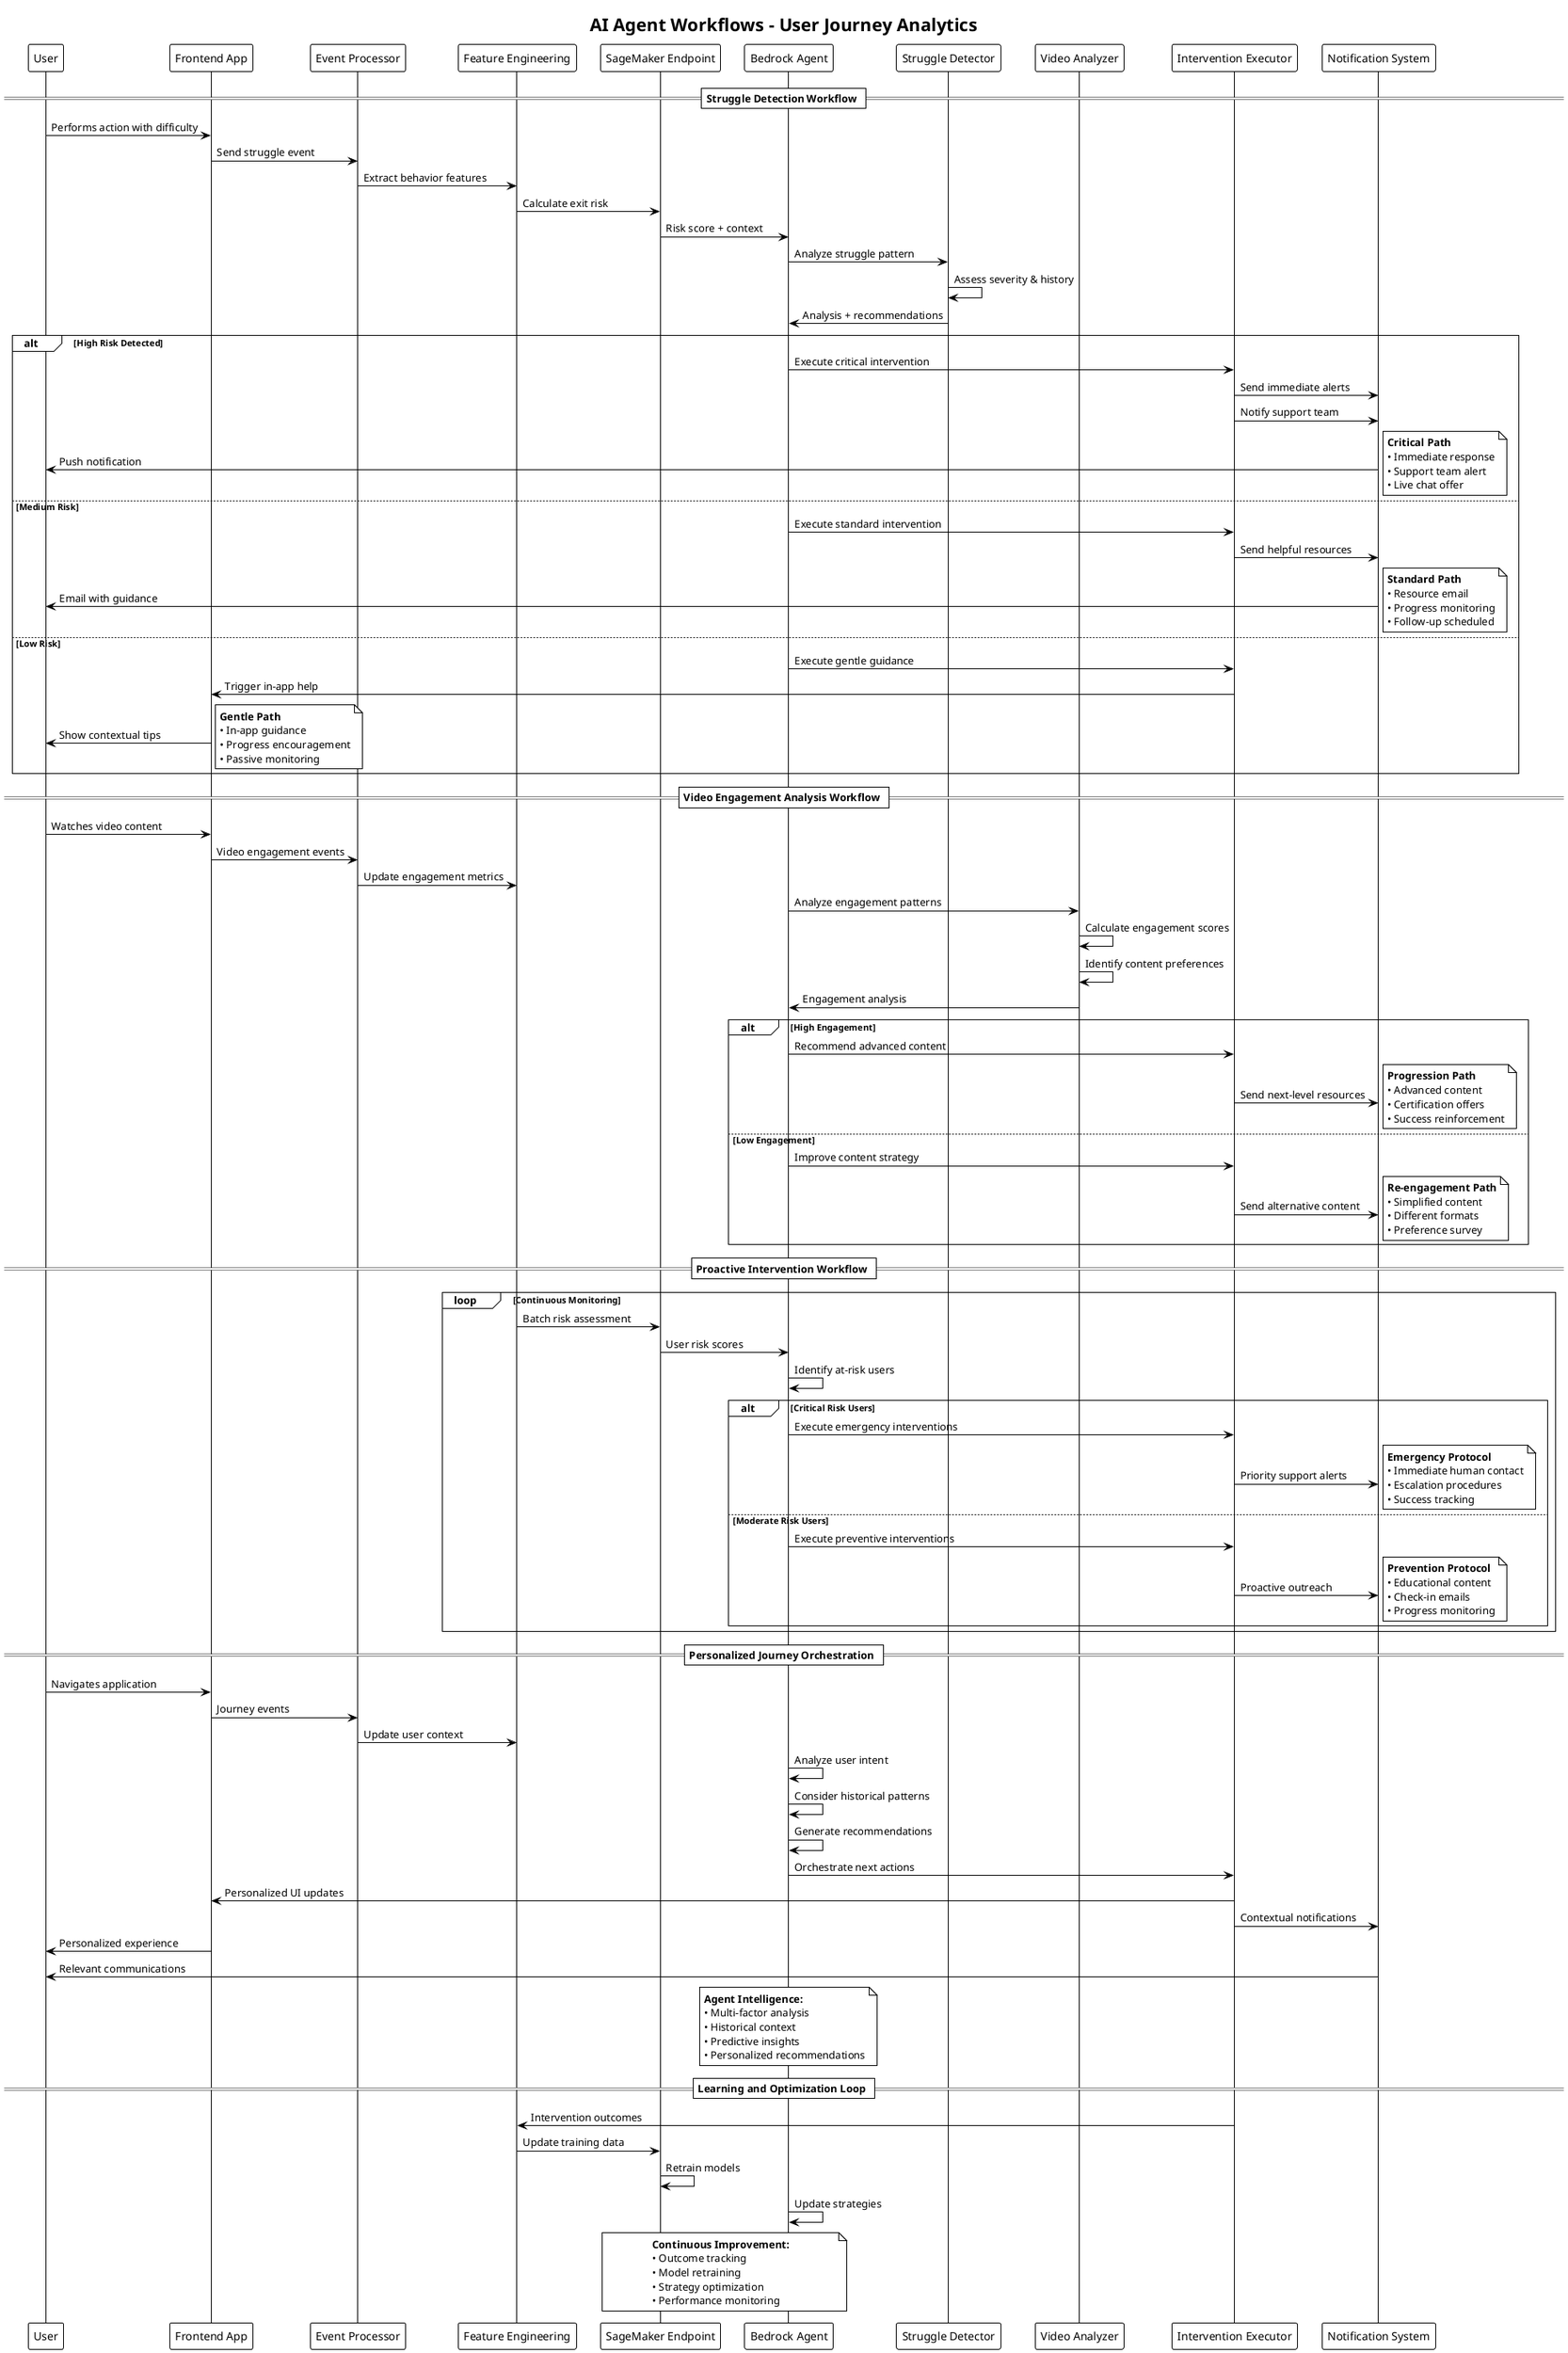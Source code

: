 @startuml AI Agent Workflows
!theme plain

title AI Agent Workflows - User Journey Analytics

participant "User" as user
participant "Frontend App" as frontend
participant "Event Processor" as processor
participant "Feature Engineering" as features
participant "SageMaker Endpoint" as sagemaker
participant "Bedrock Agent" as agent
participant "Struggle Detector" as struggle
participant "Video Analyzer" as video
participant "Intervention Executor" as intervention
participant "Notification System" as notify

== Struggle Detection Workflow ==

user -> frontend : Performs action with difficulty
frontend -> processor : Send struggle event
processor -> features : Extract behavior features
features -> sagemaker : Calculate exit risk
sagemaker -> agent : Risk score + context

agent -> struggle : Analyze struggle pattern
struggle -> struggle : Assess severity & history
struggle -> agent : Analysis + recommendations

alt High Risk Detected
    agent -> intervention : Execute critical intervention
    intervention -> notify : Send immediate alerts
    intervention -> notify : Notify support team
    notify -> user : Push notification
    note right: **Critical Path**\n• Immediate response\n• Support team alert\n• Live chat offer
else Medium Risk
    agent -> intervention : Execute standard intervention
    intervention -> notify : Send helpful resources
    notify -> user : Email with guidance
    note right: **Standard Path**\n• Resource email\n• Progress monitoring\n• Follow-up scheduled
else Low Risk
    agent -> intervention : Execute gentle guidance
    intervention -> frontend : Trigger in-app help
    frontend -> user : Show contextual tips
    note right: **Gentle Path**\n• In-app guidance\n• Progress encouragement\n• Passive monitoring
end

== Video Engagement Analysis Workflow ==

user -> frontend : Watches video content
frontend -> processor : Video engagement events
processor -> features : Update engagement metrics

agent -> video : Analyze engagement patterns
video -> video : Calculate engagement scores
video -> video : Identify content preferences
video -> agent : Engagement analysis

alt High Engagement
    agent -> intervention : Recommend advanced content
    intervention -> notify : Send next-level resources
    note right: **Progression Path**\n• Advanced content\n• Certification offers\n• Success reinforcement
else Low Engagement
    agent -> intervention : Improve content strategy
    intervention -> notify : Send alternative content
    note right: **Re-engagement Path**\n• Simplified content\n• Different formats\n• Preference survey
end

== Proactive Intervention Workflow ==

loop Continuous Monitoring
    features -> sagemaker : Batch risk assessment
    sagemaker -> agent : User risk scores
    
    agent -> agent : Identify at-risk users
    
    alt Critical Risk Users
        agent -> intervention : Execute emergency interventions
        intervention -> notify : Priority support alerts
        note right: **Emergency Protocol**\n• Immediate human contact\n• Escalation procedures\n• Success tracking
    else Moderate Risk Users
        agent -> intervention : Execute preventive interventions
        intervention -> notify : Proactive outreach
        note right: **Prevention Protocol**\n• Educational content\n• Check-in emails\n• Progress monitoring
    end
end

== Personalized Journey Orchestration ==

user -> frontend : Navigates application
frontend -> processor : Journey events
processor -> features : Update user context

agent -> agent : Analyze user intent
agent -> agent : Consider historical patterns
agent -> agent : Generate recommendations

agent -> intervention : Orchestrate next actions
intervention -> frontend : Personalized UI updates
intervention -> notify : Contextual notifications

frontend -> user : Personalized experience
notify -> user : Relevant communications

note over agent
**Agent Intelligence:**
• Multi-factor analysis
• Historical context
• Predictive insights
• Personalized recommendations
end note

== Learning and Optimization Loop ==

intervention -> features : Intervention outcomes
features -> sagemaker : Update training data
sagemaker -> sagemaker : Retrain models
agent -> agent : Update strategies

note over sagemaker, agent
**Continuous Improvement:**
• Outcome tracking
• Model retraining
• Strategy optimization
• Performance monitoring
end note

@enduml